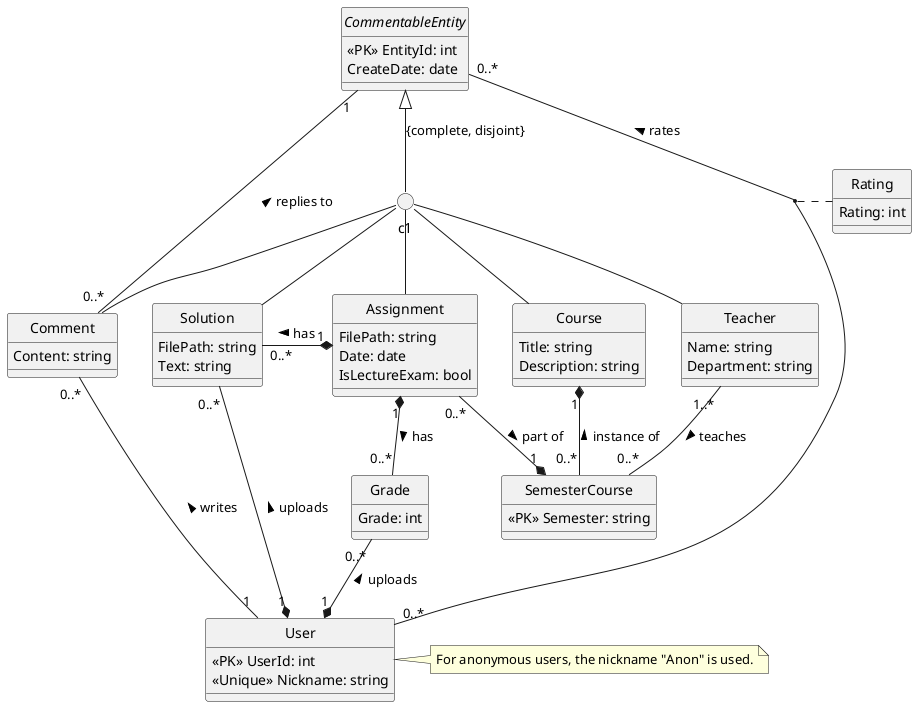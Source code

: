 @startuml UE1_2

hide circle

class Rating {
    Rating: int
}

abstract class CommentableEntity{
    <<PK>> EntityId: int
    CreateDate: date
}

together{
    class Comment{
        Content: string
    }

    class Course{
        Title: string
        Description: string
    }

    class Solution{
        FilePath: string
        Text: string
    }

    class Assignment{
        FilePath: string
        Date: date
        IsLectureExam: bool
    }

    class Teacher{
        Name: string
        Department: string
    }
}

class SemesterCourse{
    <<PK>> Semester: string
}

class Grade{
    Grade: int
}

class User{
    <<PK>> UserId: int
    <<Unique>> Nickname: string
}
note right: For anonymous users, the nickname "Anon" is used.

Circle c1

c1 -up-|> CommentableEntity :{complete, disjoint}

Comment -up- c1
Course -up- c1
Solution -up- c1
Assignment -up- c1
Teacher -up- c1

CommentableEntity "0..*" -down- "0..*" User : rates <
(User, CommentableEntity) .. Rating
User "1" -up- "0..*" Comment : writes >
Comment "0..*" -up- "1" CommentableEntity : replies to >

SemesterCourse "0..*" -up-* "1" Course : instance of >
Teacher "1..*" -- "0..*" SemesterCourse : teaches >

Assignment "0..*" -down-* "1" SemesterCourse : part of >

User "1" *-up- "0..*" Grade : uploads >
User "1" *-up- "0..*" Solution : uploads >

Grade "0..*" -up-* "1" Assignment : has <
Solution "0..*" -right-* "1" Assignment : has <

@enduml